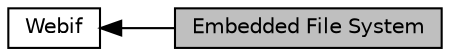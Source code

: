digraph "Embedded File System"
{
  edge [fontname="Helvetica",fontsize="10",labelfontname="Helvetica",labelfontsize="10"];
  node [fontname="Helvetica",fontsize="10",shape=box];
  rankdir=LR;
  Node2 [label="Webif",height=0.2,width=0.4,color="black", fillcolor="white", style="filled",URL="$d2/d21/group__R__SW__PKG__93__WEBIF__API.html",tooltip="Web interface API."];
  Node1 [label="Embedded File System",height=0.2,width=0.4,color="black", fillcolor="grey75", style="filled", fontcolor="black",tooltip="Functions to get the file data from EmbedFS."];
  Node2->Node1 [shape=plaintext, dir="back", style="solid"];
}
